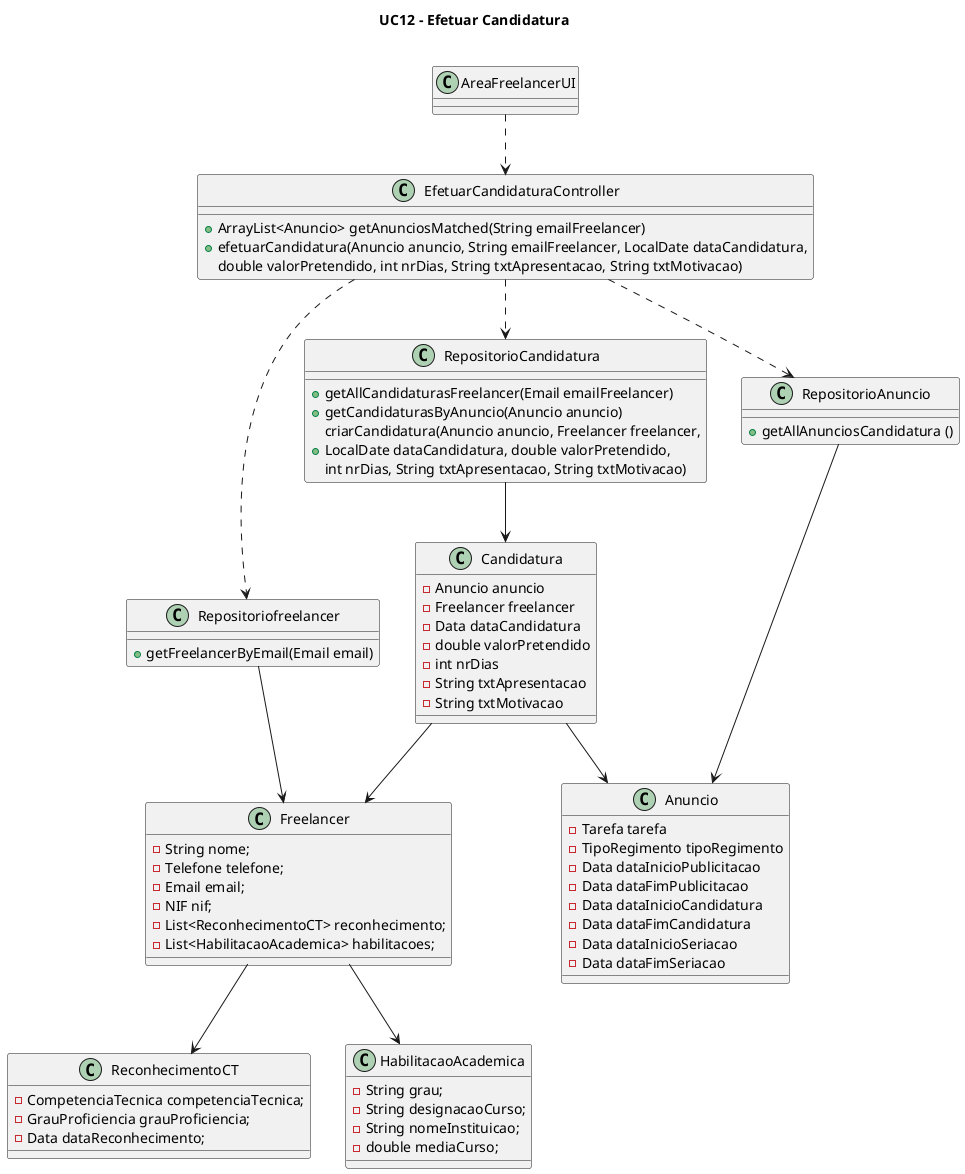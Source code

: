 @startuml

title UC12 - Efetuar Candidatura \n

Class AreaFreelancerUI {
}

Class EfetuarCandidaturaController {
    +ArrayList<Anuncio> getAnunciosMatched(String emailFreelancer)
    +efetuarCandidatura(Anuncio anuncio, String emailFreelancer, LocalDate dataCandidatura,
                                      double valorPretendido, int nrDias, String txtApresentacao, String txtMotivacao)
}

Class Repositoriofreelancer {
    +getFreelancerByEmail(Email email)
}

Class Freelancer {
    - String nome;
    - Telefone telefone;
    - Email email;
    - NIF nif;
    - List<ReconhecimentoCT> reconhecimento;
    - List<HabilitacaoAcademica> habilitacoes;
}

Class ReconhecimentoCT {
    - CompetenciaTecnica competenciaTecnica;
    - GrauProficiencia grauProficiencia;
    - Data dataReconhecimento;
}

Class HabilitacaoAcademica {
    - String grau;
    - String designacaoCurso;
    - String nomeInstituicao;
    - double mediaCurso;
}

class RepositorioAnuncio{
    +getAllAnunciosCandidatura ()
}

class RepositorioCandidatura {
    +getAllCandidaturasFreelancer(Email emailFreelancer) 
    +getCandidaturasByAnuncio(Anuncio anuncio) 
    +criarCandidatura(Anuncio anuncio, Freelancer freelancer,\nLocalDate dataCandidatura, double valorPretendido,\nint nrDias, String txtApresentacao, String txtMotivacao)
}

class Candidatura {
    - Anuncio anuncio
    - Freelancer freelancer
    - Data dataCandidatura
    - double valorPretendido
    - int nrDias
    - String txtApresentacao
    - String txtMotivacao
}

class Anuncio {
    - Tarefa tarefa
    - TipoRegimento tipoRegimento
    - Data dataInicioPublicitacao
    - Data dataFimPublicitacao
    - Data dataInicioCandidatura
    - Data dataFimCandidatura
    - Data dataInicioSeriacao
    - Data dataFimSeriacao
}







AreaFreelancerUI ..> EfetuarCandidaturaController
EfetuarCandidaturaController ..> RepositorioAnuncio
EfetuarCandidaturaController ..> RepositorioCandidatura
EfetuarCandidaturaController ..> Repositoriofreelancer
RepositorioAnuncio --> Anuncio
RepositorioCandidatura --> Candidatura
Repositoriofreelancer -->  Freelancer
Freelancer --> ReconhecimentoCT
Freelancer --> HabilitacaoAcademica
Candidatura --> Anuncio
Candidatura --> Freelancer


@enduml
